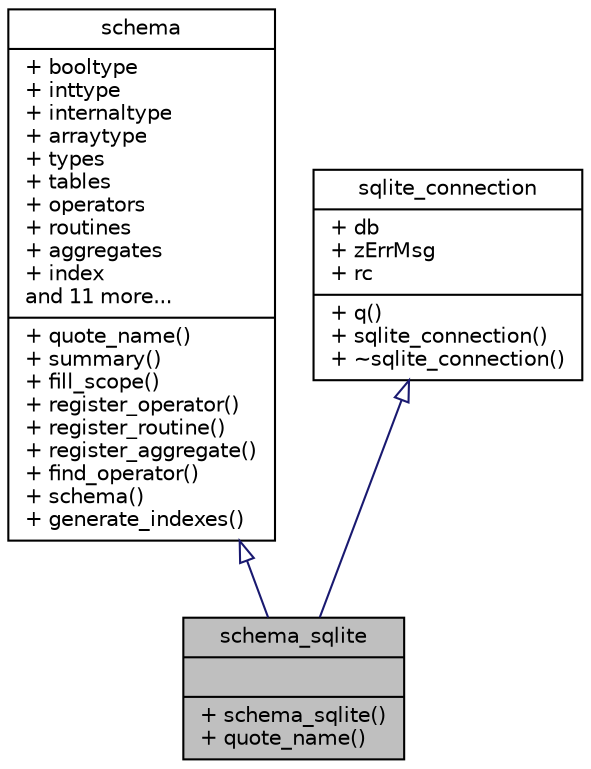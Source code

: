 digraph "schema_sqlite"
{
 // LATEX_PDF_SIZE
  edge [fontname="Helvetica",fontsize="10",labelfontname="Helvetica",labelfontsize="10"];
  node [fontname="Helvetica",fontsize="10",shape=record];
  Node1 [label="{schema_sqlite\n||+ schema_sqlite()\l+ quote_name()\l}",height=0.2,width=0.4,color="black", fillcolor="grey75", style="filled", fontcolor="black",tooltip=" "];
  Node2 -> Node1 [dir="back",color="midnightblue",fontsize="10",style="solid",arrowtail="onormal",fontname="Helvetica"];
  Node2 [label="{schema\n|+ booltype\l+ inttype\l+ internaltype\l+ arraytype\l+ types\l+ tables\l+ operators\l+ routines\l+ aggregates\l+ index\land 11 more...\l|+ quote_name()\l+ summary()\l+ fill_scope()\l+ register_operator()\l+ register_routine()\l+ register_aggregate()\l+ find_operator()\l+ schema()\l+ generate_indexes()\l}",height=0.2,width=0.4,color="black", fillcolor="white", style="filled",URL="$structschema.html",tooltip=" "];
  Node3 -> Node1 [dir="back",color="midnightblue",fontsize="10",style="solid",arrowtail="onormal",fontname="Helvetica"];
  Node3 [label="{sqlite_connection\n|+ db\l+ zErrMsg\l+ rc\l|+ q()\l+ sqlite_connection()\l+ ~sqlite_connection()\l}",height=0.2,width=0.4,color="black", fillcolor="white", style="filled",URL="$structsqlite__connection.html",tooltip=" "];
}
